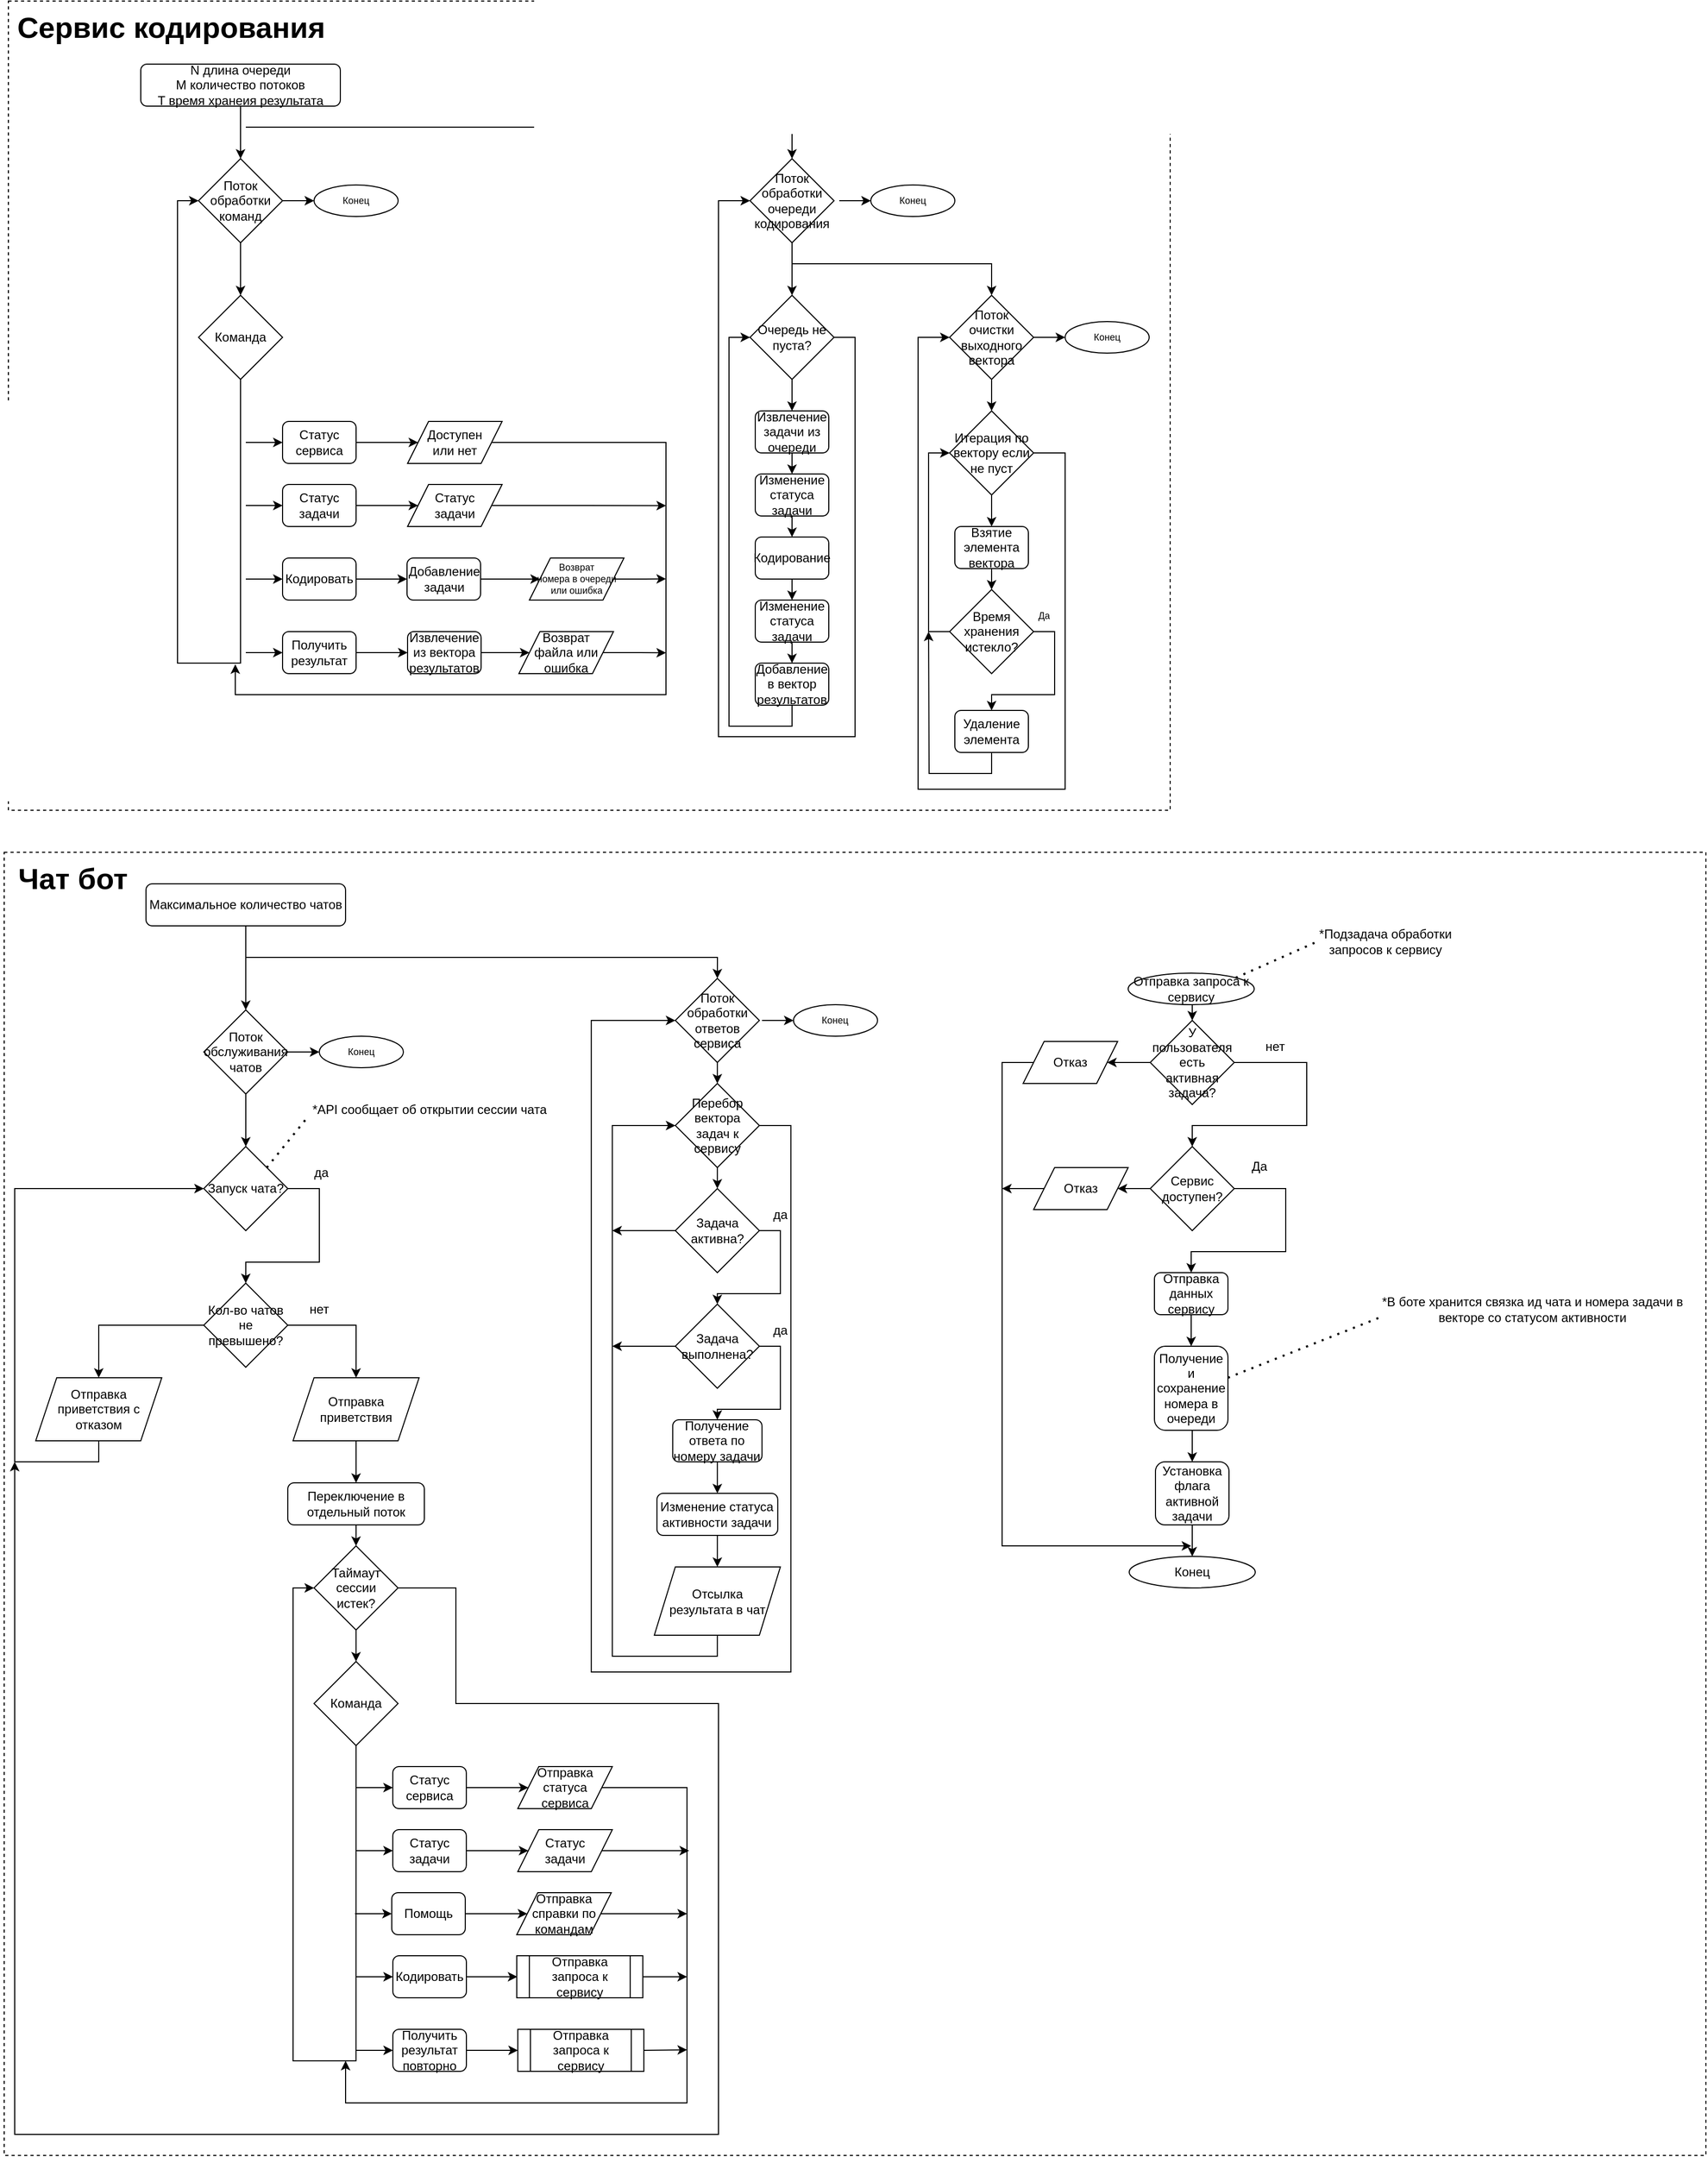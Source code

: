<mxfile version="20.5.3" type="device"><diagram id="C5RBs43oDa-KdzZeNtuy" name="Page-1"><mxGraphModel dx="2585" dy="1340" grid="1" gridSize="10" guides="1" tooltips="1" connect="1" arrows="1" fold="1" page="1" pageScale="1" pageWidth="827" pageHeight="1169" math="0" shadow="0"><root><mxCell id="WIyWlLk6GJQsqaUBKTNV-0"/><mxCell id="WIyWlLk6GJQsqaUBKTNV-1" parent="WIyWlLk6GJQsqaUBKTNV-0"/><mxCell id="2hxDxc_T6AmQkwiSyIF_-12" style="edgeStyle=orthogonalEdgeStyle;rounded=0;orthogonalLoop=1;jettySize=auto;html=1;exitX=0.5;exitY=1;exitDx=0;exitDy=0;" edge="1" parent="WIyWlLk6GJQsqaUBKTNV-1" source="WIyWlLk6GJQsqaUBKTNV-3" target="2hxDxc_T6AmQkwiSyIF_-0"><mxGeometry relative="1" as="geometry"/></mxCell><mxCell id="WIyWlLk6GJQsqaUBKTNV-3" value="N длина очереди&lt;br&gt;M количество потоков&lt;br&gt;T время хранеия результата" style="rounded=1;whiteSpace=wrap;html=1;fontSize=12;glass=0;strokeWidth=1;shadow=0;" parent="WIyWlLk6GJQsqaUBKTNV-1" vertex="1"><mxGeometry x="160" y="80" width="190" height="40" as="geometry"/></mxCell><mxCell id="2hxDxc_T6AmQkwiSyIF_-11" style="edgeStyle=orthogonalEdgeStyle;rounded=0;orthogonalLoop=1;jettySize=auto;html=1;exitX=0.5;exitY=1;exitDx=0;exitDy=0;entryX=0.5;entryY=0;entryDx=0;entryDy=0;" edge="1" parent="WIyWlLk6GJQsqaUBKTNV-1" source="2hxDxc_T6AmQkwiSyIF_-0" target="2hxDxc_T6AmQkwiSyIF_-3"><mxGeometry relative="1" as="geometry"/></mxCell><mxCell id="2hxDxc_T6AmQkwiSyIF_-0" value="Поток обработки команд" style="rhombus;whiteSpace=wrap;html=1;" vertex="1" parent="WIyWlLk6GJQsqaUBKTNV-1"><mxGeometry x="215" y="170" width="80" height="80" as="geometry"/></mxCell><mxCell id="2hxDxc_T6AmQkwiSyIF_-20" style="edgeStyle=orthogonalEdgeStyle;rounded=0;orthogonalLoop=1;jettySize=auto;html=1;exitX=1;exitY=0.5;exitDx=0;exitDy=0;entryX=0;entryY=0.5;entryDx=0;entryDy=0;" edge="1" parent="WIyWlLk6GJQsqaUBKTNV-1" source="2hxDxc_T6AmQkwiSyIF_-2" target="2hxDxc_T6AmQkwiSyIF_-15"><mxGeometry relative="1" as="geometry"/></mxCell><mxCell id="2hxDxc_T6AmQkwiSyIF_-2" value="Статус сервиса" style="rounded=1;whiteSpace=wrap;html=1;fontSize=12;glass=0;strokeWidth=1;shadow=0;" vertex="1" parent="WIyWlLk6GJQsqaUBKTNV-1"><mxGeometry x="295" y="420" width="70" height="40" as="geometry"/></mxCell><mxCell id="2hxDxc_T6AmQkwiSyIF_-7" style="edgeStyle=orthogonalEdgeStyle;rounded=0;orthogonalLoop=1;jettySize=auto;html=1;entryX=0;entryY=0.5;entryDx=0;entryDy=0;" edge="1" parent="WIyWlLk6GJQsqaUBKTNV-1" source="2hxDxc_T6AmQkwiSyIF_-3" target="2hxDxc_T6AmQkwiSyIF_-0"><mxGeometry relative="1" as="geometry"><Array as="points"><mxPoint x="255" y="650"/><mxPoint x="195" y="650"/><mxPoint x="195" y="210"/></Array></mxGeometry></mxCell><mxCell id="2hxDxc_T6AmQkwiSyIF_-3" value="Команда" style="rhombus;whiteSpace=wrap;html=1;" vertex="1" parent="WIyWlLk6GJQsqaUBKTNV-1"><mxGeometry x="215" y="300" width="80" height="80" as="geometry"/></mxCell><mxCell id="2hxDxc_T6AmQkwiSyIF_-21" style="edgeStyle=orthogonalEdgeStyle;rounded=0;orthogonalLoop=1;jettySize=auto;html=1;exitX=1;exitY=0.5;exitDx=0;exitDy=0;entryX=0;entryY=0.5;entryDx=0;entryDy=0;" edge="1" parent="WIyWlLk6GJQsqaUBKTNV-1" source="2hxDxc_T6AmQkwiSyIF_-4" target="2hxDxc_T6AmQkwiSyIF_-18"><mxGeometry relative="1" as="geometry"/></mxCell><mxCell id="2hxDxc_T6AmQkwiSyIF_-4" value="Кодировать" style="rounded=1;whiteSpace=wrap;html=1;fontSize=12;glass=0;strokeWidth=1;shadow=0;" vertex="1" parent="WIyWlLk6GJQsqaUBKTNV-1"><mxGeometry x="295" y="550" width="70" height="40" as="geometry"/></mxCell><mxCell id="2hxDxc_T6AmQkwiSyIF_-25" style="edgeStyle=orthogonalEdgeStyle;rounded=0;orthogonalLoop=1;jettySize=auto;html=1;exitX=1;exitY=0.5;exitDx=0;exitDy=0;" edge="1" parent="WIyWlLk6GJQsqaUBKTNV-1" source="2hxDxc_T6AmQkwiSyIF_-5" target="2hxDxc_T6AmQkwiSyIF_-23"><mxGeometry relative="1" as="geometry"/></mxCell><mxCell id="2hxDxc_T6AmQkwiSyIF_-5" value="Получить результат" style="rounded=1;whiteSpace=wrap;html=1;fontSize=12;glass=0;strokeWidth=1;shadow=0;" vertex="1" parent="WIyWlLk6GJQsqaUBKTNV-1"><mxGeometry x="295" y="620" width="70" height="40" as="geometry"/></mxCell><mxCell id="2hxDxc_T6AmQkwiSyIF_-19" style="edgeStyle=orthogonalEdgeStyle;rounded=0;orthogonalLoop=1;jettySize=auto;html=1;exitX=1;exitY=0.5;exitDx=0;exitDy=0;" edge="1" parent="WIyWlLk6GJQsqaUBKTNV-1" source="2hxDxc_T6AmQkwiSyIF_-6" target="2hxDxc_T6AmQkwiSyIF_-16"><mxGeometry relative="1" as="geometry"/></mxCell><mxCell id="2hxDxc_T6AmQkwiSyIF_-6" value="Статус задачи" style="rounded=1;whiteSpace=wrap;html=1;fontSize=12;glass=0;strokeWidth=1;shadow=0;" vertex="1" parent="WIyWlLk6GJQsqaUBKTNV-1"><mxGeometry x="295" y="480" width="70" height="40" as="geometry"/></mxCell><mxCell id="2hxDxc_T6AmQkwiSyIF_-8" value="" style="endArrow=classic;html=1;rounded=0;entryX=0;entryY=0.5;entryDx=0;entryDy=0;" edge="1" parent="WIyWlLk6GJQsqaUBKTNV-1" target="2hxDxc_T6AmQkwiSyIF_-4"><mxGeometry width="50" height="50" relative="1" as="geometry"><mxPoint x="260" y="570" as="sourcePoint"/><mxPoint x="440" y="630" as="targetPoint"/></mxGeometry></mxCell><mxCell id="2hxDxc_T6AmQkwiSyIF_-9" value="" style="endArrow=classic;html=1;rounded=0;entryX=0;entryY=0.5;entryDx=0;entryDy=0;" edge="1" parent="WIyWlLk6GJQsqaUBKTNV-1" target="2hxDxc_T6AmQkwiSyIF_-6"><mxGeometry width="50" height="50" relative="1" as="geometry"><mxPoint x="260" y="500" as="sourcePoint"/><mxPoint x="305" y="580" as="targetPoint"/></mxGeometry></mxCell><mxCell id="2hxDxc_T6AmQkwiSyIF_-10" value="" style="endArrow=classic;html=1;rounded=0;entryX=0;entryY=0.5;entryDx=0;entryDy=0;" edge="1" parent="WIyWlLk6GJQsqaUBKTNV-1" target="2hxDxc_T6AmQkwiSyIF_-2"><mxGeometry width="50" height="50" relative="1" as="geometry"><mxPoint x="260" y="440" as="sourcePoint"/><mxPoint x="315" y="590" as="targetPoint"/></mxGeometry></mxCell><mxCell id="2hxDxc_T6AmQkwiSyIF_-13" value="" style="endArrow=classic;html=1;rounded=0;entryX=0;entryY=0.5;entryDx=0;entryDy=0;" edge="1" parent="WIyWlLk6GJQsqaUBKTNV-1" target="2hxDxc_T6AmQkwiSyIF_-5"><mxGeometry width="50" height="50" relative="1" as="geometry"><mxPoint x="260" y="640" as="sourcePoint"/><mxPoint x="305" y="580" as="targetPoint"/></mxGeometry></mxCell><mxCell id="2hxDxc_T6AmQkwiSyIF_-27" style="edgeStyle=orthogonalEdgeStyle;rounded=0;orthogonalLoop=1;jettySize=auto;html=1;exitX=1;exitY=0.5;exitDx=0;exitDy=0;" edge="1" parent="WIyWlLk6GJQsqaUBKTNV-1" source="2hxDxc_T6AmQkwiSyIF_-15"><mxGeometry relative="1" as="geometry"><mxPoint x="250" y="651.143" as="targetPoint"/><Array as="points"><mxPoint x="660" y="440"/><mxPoint x="660" y="680"/><mxPoint x="250" y="680"/></Array></mxGeometry></mxCell><mxCell id="2hxDxc_T6AmQkwiSyIF_-15" value="Доступен&lt;br&gt;или нет" style="shape=parallelogram;perimeter=parallelogramPerimeter;whiteSpace=wrap;html=1;fixedSize=1;" vertex="1" parent="WIyWlLk6GJQsqaUBKTNV-1"><mxGeometry x="414" y="420" width="90" height="40" as="geometry"/></mxCell><mxCell id="2hxDxc_T6AmQkwiSyIF_-28" style="edgeStyle=orthogonalEdgeStyle;rounded=0;orthogonalLoop=1;jettySize=auto;html=1;exitX=1;exitY=0.5;exitDx=0;exitDy=0;" edge="1" parent="WIyWlLk6GJQsqaUBKTNV-1" source="2hxDxc_T6AmQkwiSyIF_-16"><mxGeometry relative="1" as="geometry"><mxPoint x="660" y="500.143" as="targetPoint"/></mxGeometry></mxCell><mxCell id="2hxDxc_T6AmQkwiSyIF_-16" value="Статус&lt;br&gt;задачи" style="shape=parallelogram;perimeter=parallelogramPerimeter;whiteSpace=wrap;html=1;fixedSize=1;" vertex="1" parent="WIyWlLk6GJQsqaUBKTNV-1"><mxGeometry x="414" y="480" width="90" height="40" as="geometry"/></mxCell><mxCell id="2hxDxc_T6AmQkwiSyIF_-29" style="edgeStyle=orthogonalEdgeStyle;rounded=0;orthogonalLoop=1;jettySize=auto;html=1;exitX=1;exitY=0.5;exitDx=0;exitDy=0;" edge="1" parent="WIyWlLk6GJQsqaUBKTNV-1" source="2hxDxc_T6AmQkwiSyIF_-17"><mxGeometry relative="1" as="geometry"><mxPoint x="660" y="569.857" as="targetPoint"/></mxGeometry></mxCell><mxCell id="2hxDxc_T6AmQkwiSyIF_-17" value="Возврат&lt;br style=&quot;font-size: 9px;&quot;&gt;номера в очереди или ошибка" style="shape=parallelogram;perimeter=parallelogramPerimeter;whiteSpace=wrap;html=1;fixedSize=1;fontSize=9;" vertex="1" parent="WIyWlLk6GJQsqaUBKTNV-1"><mxGeometry x="530" y="550" width="90" height="40" as="geometry"/></mxCell><mxCell id="2hxDxc_T6AmQkwiSyIF_-22" style="edgeStyle=orthogonalEdgeStyle;rounded=0;orthogonalLoop=1;jettySize=auto;html=1;exitX=1;exitY=0.5;exitDx=0;exitDy=0;entryX=0;entryY=0.5;entryDx=0;entryDy=0;" edge="1" parent="WIyWlLk6GJQsqaUBKTNV-1" source="2hxDxc_T6AmQkwiSyIF_-18" target="2hxDxc_T6AmQkwiSyIF_-17"><mxGeometry relative="1" as="geometry"/></mxCell><mxCell id="2hxDxc_T6AmQkwiSyIF_-18" value="Добавление&lt;br&gt;задачи" style="rounded=1;whiteSpace=wrap;html=1;fontSize=12;glass=0;strokeWidth=1;shadow=0;" vertex="1" parent="WIyWlLk6GJQsqaUBKTNV-1"><mxGeometry x="413.5" y="550" width="70" height="40" as="geometry"/></mxCell><mxCell id="2hxDxc_T6AmQkwiSyIF_-26" style="edgeStyle=orthogonalEdgeStyle;rounded=0;orthogonalLoop=1;jettySize=auto;html=1;exitX=1;exitY=0.5;exitDx=0;exitDy=0;" edge="1" parent="WIyWlLk6GJQsqaUBKTNV-1" source="2hxDxc_T6AmQkwiSyIF_-23" target="2hxDxc_T6AmQkwiSyIF_-24"><mxGeometry relative="1" as="geometry"/></mxCell><mxCell id="2hxDxc_T6AmQkwiSyIF_-23" value="Извлечение&lt;br&gt;из вектора&lt;br&gt;результатов" style="rounded=1;whiteSpace=wrap;html=1;fontSize=12;glass=0;strokeWidth=1;shadow=0;" vertex="1" parent="WIyWlLk6GJQsqaUBKTNV-1"><mxGeometry x="414" y="620" width="70" height="40" as="geometry"/></mxCell><mxCell id="2hxDxc_T6AmQkwiSyIF_-30" style="edgeStyle=orthogonalEdgeStyle;rounded=0;orthogonalLoop=1;jettySize=auto;html=1;exitX=1;exitY=0.5;exitDx=0;exitDy=0;" edge="1" parent="WIyWlLk6GJQsqaUBKTNV-1" source="2hxDxc_T6AmQkwiSyIF_-24"><mxGeometry relative="1" as="geometry"><mxPoint x="660" y="640.143" as="targetPoint"/></mxGeometry></mxCell><mxCell id="2hxDxc_T6AmQkwiSyIF_-24" value="Возврат&lt;br&gt;файла или ошибка" style="shape=parallelogram;perimeter=parallelogramPerimeter;whiteSpace=wrap;html=1;fixedSize=1;" vertex="1" parent="WIyWlLk6GJQsqaUBKTNV-1"><mxGeometry x="520" y="620" width="90" height="40" as="geometry"/></mxCell><mxCell id="2hxDxc_T6AmQkwiSyIF_-39" style="edgeStyle=orthogonalEdgeStyle;rounded=0;orthogonalLoop=1;jettySize=auto;html=1;exitX=0.5;exitY=1;exitDx=0;exitDy=0;entryX=0.5;entryY=0;entryDx=0;entryDy=0;fontSize=9;" edge="1" parent="WIyWlLk6GJQsqaUBKTNV-1" source="2hxDxc_T6AmQkwiSyIF_-31" target="2hxDxc_T6AmQkwiSyIF_-32"><mxGeometry relative="1" as="geometry"/></mxCell><mxCell id="2hxDxc_T6AmQkwiSyIF_-31" value="Извлечение задачи из очереди" style="rounded=1;whiteSpace=wrap;html=1;fontSize=12;glass=0;strokeWidth=1;shadow=0;" vertex="1" parent="WIyWlLk6GJQsqaUBKTNV-1"><mxGeometry x="745" y="410" width="70" height="40" as="geometry"/></mxCell><mxCell id="2hxDxc_T6AmQkwiSyIF_-40" style="edgeStyle=orthogonalEdgeStyle;rounded=0;orthogonalLoop=1;jettySize=auto;html=1;exitX=0.5;exitY=1;exitDx=0;exitDy=0;entryX=0.5;entryY=0;entryDx=0;entryDy=0;fontSize=9;" edge="1" parent="WIyWlLk6GJQsqaUBKTNV-1" source="2hxDxc_T6AmQkwiSyIF_-32" target="2hxDxc_T6AmQkwiSyIF_-33"><mxGeometry relative="1" as="geometry"/></mxCell><mxCell id="2hxDxc_T6AmQkwiSyIF_-32" value="Изменение статуса задачи" style="rounded=1;whiteSpace=wrap;html=1;fontSize=12;glass=0;strokeWidth=1;shadow=0;" vertex="1" parent="WIyWlLk6GJQsqaUBKTNV-1"><mxGeometry x="745" y="470" width="70" height="40" as="geometry"/></mxCell><mxCell id="2hxDxc_T6AmQkwiSyIF_-41" style="edgeStyle=orthogonalEdgeStyle;rounded=0;orthogonalLoop=1;jettySize=auto;html=1;exitX=0.5;exitY=1;exitDx=0;exitDy=0;entryX=0.5;entryY=0;entryDx=0;entryDy=0;fontSize=9;" edge="1" parent="WIyWlLk6GJQsqaUBKTNV-1" source="2hxDxc_T6AmQkwiSyIF_-33" target="2hxDxc_T6AmQkwiSyIF_-34"><mxGeometry relative="1" as="geometry"/></mxCell><mxCell id="2hxDxc_T6AmQkwiSyIF_-33" value="Кодирование" style="rounded=1;whiteSpace=wrap;html=1;fontSize=12;glass=0;strokeWidth=1;shadow=0;" vertex="1" parent="WIyWlLk6GJQsqaUBKTNV-1"><mxGeometry x="745" y="530" width="70" height="40" as="geometry"/></mxCell><mxCell id="2hxDxc_T6AmQkwiSyIF_-42" style="edgeStyle=orthogonalEdgeStyle;rounded=0;orthogonalLoop=1;jettySize=auto;html=1;exitX=0.5;exitY=1;exitDx=0;exitDy=0;entryX=0.5;entryY=0;entryDx=0;entryDy=0;fontSize=9;" edge="1" parent="WIyWlLk6GJQsqaUBKTNV-1" source="2hxDxc_T6AmQkwiSyIF_-34" target="2hxDxc_T6AmQkwiSyIF_-35"><mxGeometry relative="1" as="geometry"/></mxCell><mxCell id="2hxDxc_T6AmQkwiSyIF_-34" value="Изменение статуса задачи" style="rounded=1;whiteSpace=wrap;html=1;fontSize=12;glass=0;strokeWidth=1;shadow=0;" vertex="1" parent="WIyWlLk6GJQsqaUBKTNV-1"><mxGeometry x="745" y="590" width="70" height="40" as="geometry"/></mxCell><mxCell id="2hxDxc_T6AmQkwiSyIF_-44" style="edgeStyle=orthogonalEdgeStyle;rounded=0;orthogonalLoop=1;jettySize=auto;html=1;exitX=0.5;exitY=1;exitDx=0;exitDy=0;entryX=0;entryY=0.5;entryDx=0;entryDy=0;fontSize=9;" edge="1" parent="WIyWlLk6GJQsqaUBKTNV-1" source="2hxDxc_T6AmQkwiSyIF_-35" target="2hxDxc_T6AmQkwiSyIF_-36"><mxGeometry relative="1" as="geometry"/></mxCell><mxCell id="2hxDxc_T6AmQkwiSyIF_-35" value="Добавление в вектор результатов" style="rounded=1;whiteSpace=wrap;html=1;fontSize=12;glass=0;strokeWidth=1;shadow=0;" vertex="1" parent="WIyWlLk6GJQsqaUBKTNV-1"><mxGeometry x="745" y="650" width="70" height="40" as="geometry"/></mxCell><mxCell id="2hxDxc_T6AmQkwiSyIF_-38" style="edgeStyle=orthogonalEdgeStyle;rounded=0;orthogonalLoop=1;jettySize=auto;html=1;exitX=0.5;exitY=1;exitDx=0;exitDy=0;entryX=0.5;entryY=0;entryDx=0;entryDy=0;fontSize=9;" edge="1" parent="WIyWlLk6GJQsqaUBKTNV-1" source="2hxDxc_T6AmQkwiSyIF_-36" target="2hxDxc_T6AmQkwiSyIF_-31"><mxGeometry relative="1" as="geometry"/></mxCell><mxCell id="2hxDxc_T6AmQkwiSyIF_-45" style="edgeStyle=orthogonalEdgeStyle;rounded=0;orthogonalLoop=1;jettySize=auto;html=1;exitX=1;exitY=0.5;exitDx=0;exitDy=0;entryX=0;entryY=0.5;entryDx=0;entryDy=0;fontSize=9;" edge="1" parent="WIyWlLk6GJQsqaUBKTNV-1" source="2hxDxc_T6AmQkwiSyIF_-36" target="2hxDxc_T6AmQkwiSyIF_-37"><mxGeometry relative="1" as="geometry"><Array as="points"><mxPoint x="840" y="340"/><mxPoint x="840" y="720"/><mxPoint x="710" y="720"/><mxPoint x="710" y="210"/></Array></mxGeometry></mxCell><mxCell id="2hxDxc_T6AmQkwiSyIF_-36" value="Очередь не пуста?" style="rhombus;whiteSpace=wrap;html=1;" vertex="1" parent="WIyWlLk6GJQsqaUBKTNV-1"><mxGeometry x="740" y="300" width="80" height="80" as="geometry"/></mxCell><mxCell id="2hxDxc_T6AmQkwiSyIF_-43" style="edgeStyle=orthogonalEdgeStyle;rounded=0;orthogonalLoop=1;jettySize=auto;html=1;exitX=0.5;exitY=1;exitDx=0;exitDy=0;entryX=0.5;entryY=0;entryDx=0;entryDy=0;fontSize=9;" edge="1" parent="WIyWlLk6GJQsqaUBKTNV-1" source="2hxDxc_T6AmQkwiSyIF_-37" target="2hxDxc_T6AmQkwiSyIF_-36"><mxGeometry relative="1" as="geometry"/></mxCell><mxCell id="2hxDxc_T6AmQkwiSyIF_-37" value="Поток обработки очереди кодирования" style="rhombus;whiteSpace=wrap;html=1;" vertex="1" parent="WIyWlLk6GJQsqaUBKTNV-1"><mxGeometry x="740" y="170" width="80" height="80" as="geometry"/></mxCell><mxCell id="2hxDxc_T6AmQkwiSyIF_-46" value="" style="endArrow=classic;html=1;rounded=0;fontSize=9;entryX=0.5;entryY=0;entryDx=0;entryDy=0;" edge="1" parent="WIyWlLk6GJQsqaUBKTNV-1" target="2hxDxc_T6AmQkwiSyIF_-37"><mxGeometry width="50" height="50" relative="1" as="geometry"><mxPoint x="260" y="140" as="sourcePoint"/><mxPoint x="530" y="370" as="targetPoint"/><Array as="points"><mxPoint x="780" y="140"/></Array></mxGeometry></mxCell><mxCell id="2hxDxc_T6AmQkwiSyIF_-59" style="edgeStyle=orthogonalEdgeStyle;rounded=0;orthogonalLoop=1;jettySize=auto;html=1;exitX=0.5;exitY=1;exitDx=0;exitDy=0;entryX=0.5;entryY=0;entryDx=0;entryDy=0;fontSize=9;" edge="1" parent="WIyWlLk6GJQsqaUBKTNV-1" source="2hxDxc_T6AmQkwiSyIF_-47" target="2hxDxc_T6AmQkwiSyIF_-51"><mxGeometry relative="1" as="geometry"/></mxCell><mxCell id="2hxDxc_T6AmQkwiSyIF_-62" style="edgeStyle=orthogonalEdgeStyle;rounded=0;orthogonalLoop=1;jettySize=auto;html=1;exitX=1;exitY=0.5;exitDx=0;exitDy=0;entryX=0;entryY=0.5;entryDx=0;entryDy=0;fontSize=9;" edge="1" parent="WIyWlLk6GJQsqaUBKTNV-1" source="2hxDxc_T6AmQkwiSyIF_-47" target="2hxDxc_T6AmQkwiSyIF_-61"><mxGeometry relative="1" as="geometry"/></mxCell><mxCell id="2hxDxc_T6AmQkwiSyIF_-47" value="Поток очистки выходного вектора" style="rhombus;whiteSpace=wrap;html=1;" vertex="1" parent="WIyWlLk6GJQsqaUBKTNV-1"><mxGeometry x="930" y="300" width="80" height="80" as="geometry"/></mxCell><mxCell id="2hxDxc_T6AmQkwiSyIF_-53" style="edgeStyle=orthogonalEdgeStyle;rounded=0;orthogonalLoop=1;jettySize=auto;html=1;exitX=0.5;exitY=1;exitDx=0;exitDy=0;entryX=0.5;entryY=0;entryDx=0;entryDy=0;fontSize=9;" edge="1" parent="WIyWlLk6GJQsqaUBKTNV-1" source="2hxDxc_T6AmQkwiSyIF_-48" target="2hxDxc_T6AmQkwiSyIF_-49"><mxGeometry relative="1" as="geometry"/></mxCell><mxCell id="2hxDxc_T6AmQkwiSyIF_-48" value="Взятие элемента вектора" style="rounded=1;whiteSpace=wrap;html=1;fontSize=12;glass=0;strokeWidth=1;shadow=0;" vertex="1" parent="WIyWlLk6GJQsqaUBKTNV-1"><mxGeometry x="935" y="520" width="70" height="40" as="geometry"/></mxCell><mxCell id="2hxDxc_T6AmQkwiSyIF_-54" style="edgeStyle=orthogonalEdgeStyle;rounded=0;orthogonalLoop=1;jettySize=auto;html=1;exitX=1;exitY=0.5;exitDx=0;exitDy=0;entryX=0.5;entryY=0;entryDx=0;entryDy=0;fontSize=9;" edge="1" parent="WIyWlLk6GJQsqaUBKTNV-1" source="2hxDxc_T6AmQkwiSyIF_-49" target="2hxDxc_T6AmQkwiSyIF_-50"><mxGeometry relative="1" as="geometry"/></mxCell><mxCell id="2hxDxc_T6AmQkwiSyIF_-56" style="edgeStyle=orthogonalEdgeStyle;rounded=0;orthogonalLoop=1;jettySize=auto;html=1;exitX=0;exitY=0.5;exitDx=0;exitDy=0;entryX=0;entryY=0.5;entryDx=0;entryDy=0;fontSize=9;" edge="1" parent="WIyWlLk6GJQsqaUBKTNV-1" source="2hxDxc_T6AmQkwiSyIF_-49" target="2hxDxc_T6AmQkwiSyIF_-51"><mxGeometry relative="1" as="geometry"/></mxCell><mxCell id="2hxDxc_T6AmQkwiSyIF_-49" value="Время хранения истекло?" style="rhombus;whiteSpace=wrap;html=1;" vertex="1" parent="WIyWlLk6GJQsqaUBKTNV-1"><mxGeometry x="930" y="580" width="80" height="80" as="geometry"/></mxCell><mxCell id="2hxDxc_T6AmQkwiSyIF_-57" style="edgeStyle=orthogonalEdgeStyle;rounded=0;orthogonalLoop=1;jettySize=auto;html=1;exitX=0.5;exitY=1;exitDx=0;exitDy=0;fontSize=9;" edge="1" parent="WIyWlLk6GJQsqaUBKTNV-1" source="2hxDxc_T6AmQkwiSyIF_-50"><mxGeometry relative="1" as="geometry"><mxPoint x="910" y="620" as="targetPoint"/></mxGeometry></mxCell><mxCell id="2hxDxc_T6AmQkwiSyIF_-50" value="Удаление элемента" style="rounded=1;whiteSpace=wrap;html=1;fontSize=12;glass=0;strokeWidth=1;shadow=0;" vertex="1" parent="WIyWlLk6GJQsqaUBKTNV-1"><mxGeometry x="935" y="695" width="70" height="40" as="geometry"/></mxCell><mxCell id="2hxDxc_T6AmQkwiSyIF_-52" style="edgeStyle=orthogonalEdgeStyle;rounded=0;orthogonalLoop=1;jettySize=auto;html=1;exitX=0.5;exitY=1;exitDx=0;exitDy=0;entryX=0.5;entryY=0;entryDx=0;entryDy=0;fontSize=9;" edge="1" parent="WIyWlLk6GJQsqaUBKTNV-1" source="2hxDxc_T6AmQkwiSyIF_-51" target="2hxDxc_T6AmQkwiSyIF_-48"><mxGeometry relative="1" as="geometry"/></mxCell><mxCell id="2hxDxc_T6AmQkwiSyIF_-58" style="edgeStyle=orthogonalEdgeStyle;rounded=0;orthogonalLoop=1;jettySize=auto;html=1;exitX=1;exitY=0.5;exitDx=0;exitDy=0;entryX=0;entryY=0.5;entryDx=0;entryDy=0;fontSize=9;" edge="1" parent="WIyWlLk6GJQsqaUBKTNV-1" source="2hxDxc_T6AmQkwiSyIF_-51" target="2hxDxc_T6AmQkwiSyIF_-47"><mxGeometry relative="1" as="geometry"><Array as="points"><mxPoint x="1040" y="450"/><mxPoint x="1040" y="770"/><mxPoint x="900" y="770"/><mxPoint x="900" y="340"/></Array></mxGeometry></mxCell><mxCell id="2hxDxc_T6AmQkwiSyIF_-51" value="Итерация по вектору если не пуст" style="rhombus;whiteSpace=wrap;html=1;" vertex="1" parent="WIyWlLk6GJQsqaUBKTNV-1"><mxGeometry x="930" y="410" width="80" height="80" as="geometry"/></mxCell><mxCell id="2hxDxc_T6AmQkwiSyIF_-55" value="Да" style="text;html=1;strokeColor=none;fillColor=none;align=center;verticalAlign=middle;whiteSpace=wrap;rounded=0;fontSize=9;" vertex="1" parent="WIyWlLk6GJQsqaUBKTNV-1"><mxGeometry x="990" y="590" width="60" height="30" as="geometry"/></mxCell><mxCell id="2hxDxc_T6AmQkwiSyIF_-60" value="" style="endArrow=classic;html=1;rounded=0;fontSize=9;entryX=0.5;entryY=0;entryDx=0;entryDy=0;" edge="1" parent="WIyWlLk6GJQsqaUBKTNV-1" target="2hxDxc_T6AmQkwiSyIF_-47"><mxGeometry width="50" height="50" relative="1" as="geometry"><mxPoint x="780" y="270" as="sourcePoint"/><mxPoint x="800" y="410" as="targetPoint"/><Array as="points"><mxPoint x="970" y="270"/></Array></mxGeometry></mxCell><mxCell id="2hxDxc_T6AmQkwiSyIF_-61" value="Конец" style="ellipse;whiteSpace=wrap;html=1;fontSize=9;" vertex="1" parent="WIyWlLk6GJQsqaUBKTNV-1"><mxGeometry x="1040" y="325" width="80" height="30" as="geometry"/></mxCell><mxCell id="2hxDxc_T6AmQkwiSyIF_-63" style="edgeStyle=orthogonalEdgeStyle;rounded=0;orthogonalLoop=1;jettySize=auto;html=1;exitX=1;exitY=0.5;exitDx=0;exitDy=0;entryX=0;entryY=0.5;entryDx=0;entryDy=0;fontSize=9;" edge="1" parent="WIyWlLk6GJQsqaUBKTNV-1" target="2hxDxc_T6AmQkwiSyIF_-64"><mxGeometry relative="1" as="geometry"><mxPoint x="825" y="210" as="sourcePoint"/></mxGeometry></mxCell><mxCell id="2hxDxc_T6AmQkwiSyIF_-64" value="Конец" style="ellipse;whiteSpace=wrap;html=1;fontSize=9;" vertex="1" parent="WIyWlLk6GJQsqaUBKTNV-1"><mxGeometry x="855" y="195" width="80" height="30" as="geometry"/></mxCell><mxCell id="2hxDxc_T6AmQkwiSyIF_-65" style="edgeStyle=orthogonalEdgeStyle;rounded=0;orthogonalLoop=1;jettySize=auto;html=1;exitX=1;exitY=0.5;exitDx=0;exitDy=0;entryX=0;entryY=0.5;entryDx=0;entryDy=0;fontSize=9;" edge="1" parent="WIyWlLk6GJQsqaUBKTNV-1" target="2hxDxc_T6AmQkwiSyIF_-66"><mxGeometry relative="1" as="geometry"><mxPoint x="295" y="210" as="sourcePoint"/></mxGeometry></mxCell><mxCell id="2hxDxc_T6AmQkwiSyIF_-66" value="Конец" style="ellipse;whiteSpace=wrap;html=1;fontSize=9;" vertex="1" parent="WIyWlLk6GJQsqaUBKTNV-1"><mxGeometry x="325" y="195" width="80" height="30" as="geometry"/></mxCell><mxCell id="2hxDxc_T6AmQkwiSyIF_-178" style="edgeStyle=orthogonalEdgeStyle;rounded=0;orthogonalLoop=1;jettySize=auto;html=1;exitX=0.5;exitY=1;exitDx=0;exitDy=0;fontSize=12;" edge="1" parent="WIyWlLk6GJQsqaUBKTNV-1" source="2hxDxc_T6AmQkwiSyIF_-67" target="2hxDxc_T6AmQkwiSyIF_-69"><mxGeometry relative="1" as="geometry"/></mxCell><mxCell id="2hxDxc_T6AmQkwiSyIF_-67" value="Максимальное количество чатов" style="rounded=1;whiteSpace=wrap;html=1;fontSize=12;glass=0;strokeWidth=1;shadow=0;" vertex="1" parent="WIyWlLk6GJQsqaUBKTNV-1"><mxGeometry x="164.97" y="860" width="190" height="40" as="geometry"/></mxCell><mxCell id="2hxDxc_T6AmQkwiSyIF_-68" style="edgeStyle=orthogonalEdgeStyle;rounded=0;orthogonalLoop=1;jettySize=auto;html=1;exitX=0.5;exitY=1;exitDx=0;exitDy=0;" edge="1" parent="WIyWlLk6GJQsqaUBKTNV-1" source="2hxDxc_T6AmQkwiSyIF_-69"><mxGeometry relative="1" as="geometry"><mxPoint x="260" y="1110" as="targetPoint"/></mxGeometry></mxCell><mxCell id="2hxDxc_T6AmQkwiSyIF_-69" value="Поток обслуживания чатов" style="rhombus;whiteSpace=wrap;html=1;" vertex="1" parent="WIyWlLk6GJQsqaUBKTNV-1"><mxGeometry x="220" y="980" width="80" height="80" as="geometry"/></mxCell><mxCell id="2hxDxc_T6AmQkwiSyIF_-70" style="edgeStyle=orthogonalEdgeStyle;rounded=0;orthogonalLoop=1;jettySize=auto;html=1;exitX=1;exitY=0.5;exitDx=0;exitDy=0;entryX=0;entryY=0.5;entryDx=0;entryDy=0;" edge="1" parent="WIyWlLk6GJQsqaUBKTNV-1" source="2hxDxc_T6AmQkwiSyIF_-71" target="2hxDxc_T6AmQkwiSyIF_-85"><mxGeometry relative="1" as="geometry"/></mxCell><mxCell id="2hxDxc_T6AmQkwiSyIF_-71" value="Статус сервиса" style="rounded=1;whiteSpace=wrap;html=1;fontSize=12;glass=0;strokeWidth=1;shadow=0;" vertex="1" parent="WIyWlLk6GJQsqaUBKTNV-1"><mxGeometry x="399.94" y="1700" width="70" height="40" as="geometry"/></mxCell><mxCell id="2hxDxc_T6AmQkwiSyIF_-112" style="edgeStyle=orthogonalEdgeStyle;rounded=0;orthogonalLoop=1;jettySize=auto;html=1;exitX=0.5;exitY=1;exitDx=0;exitDy=0;entryX=0;entryY=0.5;entryDx=0;entryDy=0;fontSize=12;" edge="1" parent="WIyWlLk6GJQsqaUBKTNV-1" source="2hxDxc_T6AmQkwiSyIF_-73" target="2hxDxc_T6AmQkwiSyIF_-109"><mxGeometry relative="1" as="geometry"><Array as="points"><mxPoint x="365" y="1980"/><mxPoint x="305" y="1980"/><mxPoint x="305" y="1530"/></Array></mxGeometry></mxCell><mxCell id="2hxDxc_T6AmQkwiSyIF_-73" value="Команда" style="rhombus;whiteSpace=wrap;html=1;" vertex="1" parent="WIyWlLk6GJQsqaUBKTNV-1"><mxGeometry x="324.94" y="1600" width="80" height="80" as="geometry"/></mxCell><mxCell id="2hxDxc_T6AmQkwiSyIF_-74" style="edgeStyle=orthogonalEdgeStyle;rounded=0;orthogonalLoop=1;jettySize=auto;html=1;exitX=1;exitY=0.5;exitDx=0;exitDy=0;entryX=0;entryY=0.5;entryDx=0;entryDy=0;" edge="1" parent="WIyWlLk6GJQsqaUBKTNV-1" source="2hxDxc_T6AmQkwiSyIF_-75"><mxGeometry relative="1" as="geometry"><mxPoint x="518.5" y="1900" as="targetPoint"/></mxGeometry></mxCell><mxCell id="2hxDxc_T6AmQkwiSyIF_-75" value="Кодировать" style="rounded=1;whiteSpace=wrap;html=1;fontSize=12;glass=0;strokeWidth=1;shadow=0;" vertex="1" parent="WIyWlLk6GJQsqaUBKTNV-1"><mxGeometry x="400.0" y="1880" width="70" height="40" as="geometry"/></mxCell><mxCell id="2hxDxc_T6AmQkwiSyIF_-76" style="edgeStyle=orthogonalEdgeStyle;rounded=0;orthogonalLoop=1;jettySize=auto;html=1;exitX=1;exitY=0.5;exitDx=0;exitDy=0;" edge="1" parent="WIyWlLk6GJQsqaUBKTNV-1" source="2hxDxc_T6AmQkwiSyIF_-77"><mxGeometry relative="1" as="geometry"><mxPoint x="519" y="1970" as="targetPoint"/></mxGeometry></mxCell><mxCell id="2hxDxc_T6AmQkwiSyIF_-77" value="Получить результат&lt;br&gt;повторно" style="rounded=1;whiteSpace=wrap;html=1;fontSize=12;glass=0;strokeWidth=1;shadow=0;" vertex="1" parent="WIyWlLk6GJQsqaUBKTNV-1"><mxGeometry x="400.0" y="1950" width="70" height="40" as="geometry"/></mxCell><mxCell id="2hxDxc_T6AmQkwiSyIF_-78" style="edgeStyle=orthogonalEdgeStyle;rounded=0;orthogonalLoop=1;jettySize=auto;html=1;exitX=1;exitY=0.5;exitDx=0;exitDy=0;" edge="1" parent="WIyWlLk6GJQsqaUBKTNV-1" source="2hxDxc_T6AmQkwiSyIF_-79" target="2hxDxc_T6AmQkwiSyIF_-87"><mxGeometry relative="1" as="geometry"/></mxCell><mxCell id="2hxDxc_T6AmQkwiSyIF_-79" value="Статус задачи" style="rounded=1;whiteSpace=wrap;html=1;fontSize=12;glass=0;strokeWidth=1;shadow=0;" vertex="1" parent="WIyWlLk6GJQsqaUBKTNV-1"><mxGeometry x="399.94" y="1760" width="70" height="40" as="geometry"/></mxCell><mxCell id="2hxDxc_T6AmQkwiSyIF_-80" value="" style="endArrow=classic;html=1;rounded=0;entryX=0;entryY=0.5;entryDx=0;entryDy=0;" edge="1" parent="WIyWlLk6GJQsqaUBKTNV-1" target="2hxDxc_T6AmQkwiSyIF_-75"><mxGeometry width="50" height="50" relative="1" as="geometry"><mxPoint x="365.0" y="1900" as="sourcePoint"/><mxPoint x="545" y="1960" as="targetPoint"/></mxGeometry></mxCell><mxCell id="2hxDxc_T6AmQkwiSyIF_-81" value="" style="endArrow=classic;html=1;rounded=0;entryX=0;entryY=0.5;entryDx=0;entryDy=0;" edge="1" parent="WIyWlLk6GJQsqaUBKTNV-1" target="2hxDxc_T6AmQkwiSyIF_-79"><mxGeometry width="50" height="50" relative="1" as="geometry"><mxPoint x="364.94" y="1780" as="sourcePoint"/><mxPoint x="409.94" y="1860" as="targetPoint"/></mxGeometry></mxCell><mxCell id="2hxDxc_T6AmQkwiSyIF_-82" value="" style="endArrow=classic;html=1;rounded=0;entryX=0;entryY=0.5;entryDx=0;entryDy=0;" edge="1" parent="WIyWlLk6GJQsqaUBKTNV-1" target="2hxDxc_T6AmQkwiSyIF_-71"><mxGeometry width="50" height="50" relative="1" as="geometry"><mxPoint x="364.94" y="1720" as="sourcePoint"/><mxPoint x="419.94" y="1870" as="targetPoint"/></mxGeometry></mxCell><mxCell id="2hxDxc_T6AmQkwiSyIF_-83" value="" style="endArrow=classic;html=1;rounded=0;entryX=0;entryY=0.5;entryDx=0;entryDy=0;" edge="1" parent="WIyWlLk6GJQsqaUBKTNV-1" target="2hxDxc_T6AmQkwiSyIF_-77"><mxGeometry width="50" height="50" relative="1" as="geometry"><mxPoint x="365.0" y="1970" as="sourcePoint"/><mxPoint x="410.0" y="1910" as="targetPoint"/></mxGeometry></mxCell><mxCell id="2hxDxc_T6AmQkwiSyIF_-84" style="edgeStyle=orthogonalEdgeStyle;rounded=0;orthogonalLoop=1;jettySize=auto;html=1;exitX=1;exitY=0.5;exitDx=0;exitDy=0;" edge="1" parent="WIyWlLk6GJQsqaUBKTNV-1" source="2hxDxc_T6AmQkwiSyIF_-85"><mxGeometry relative="1" as="geometry"><mxPoint x="355" y="1980" as="targetPoint"/><Array as="points"><mxPoint x="680" y="1720"/><mxPoint x="680" y="2020"/><mxPoint x="355" y="2020"/></Array></mxGeometry></mxCell><mxCell id="2hxDxc_T6AmQkwiSyIF_-85" value="Отправка статуса сервиса" style="shape=parallelogram;perimeter=parallelogramPerimeter;whiteSpace=wrap;html=1;fixedSize=1;" vertex="1" parent="WIyWlLk6GJQsqaUBKTNV-1"><mxGeometry x="518.94" y="1700" width="90" height="40" as="geometry"/></mxCell><mxCell id="2hxDxc_T6AmQkwiSyIF_-86" style="edgeStyle=orthogonalEdgeStyle;rounded=0;orthogonalLoop=1;jettySize=auto;html=1;exitX=1;exitY=0.5;exitDx=0;exitDy=0;" edge="1" parent="WIyWlLk6GJQsqaUBKTNV-1" source="2hxDxc_T6AmQkwiSyIF_-87"><mxGeometry relative="1" as="geometry"><mxPoint x="682" y="1780" as="targetPoint"/></mxGeometry></mxCell><mxCell id="2hxDxc_T6AmQkwiSyIF_-87" value="Статус&lt;br&gt;задачи" style="shape=parallelogram;perimeter=parallelogramPerimeter;whiteSpace=wrap;html=1;fixedSize=1;" vertex="1" parent="WIyWlLk6GJQsqaUBKTNV-1"><mxGeometry x="518.94" y="1760" width="90" height="40" as="geometry"/></mxCell><mxCell id="2hxDxc_T6AmQkwiSyIF_-96" style="edgeStyle=orthogonalEdgeStyle;rounded=0;orthogonalLoop=1;jettySize=auto;html=1;exitX=1;exitY=0.5;exitDx=0;exitDy=0;entryX=0;entryY=0.5;entryDx=0;entryDy=0;fontSize=9;" edge="1" parent="WIyWlLk6GJQsqaUBKTNV-1" target="2hxDxc_T6AmQkwiSyIF_-97"><mxGeometry relative="1" as="geometry"><mxPoint x="300" y="1020" as="sourcePoint"/></mxGeometry></mxCell><mxCell id="2hxDxc_T6AmQkwiSyIF_-97" value="Конец" style="ellipse;whiteSpace=wrap;html=1;fontSize=9;" vertex="1" parent="WIyWlLk6GJQsqaUBKTNV-1"><mxGeometry x="330" y="1005" width="80" height="30" as="geometry"/></mxCell><mxCell id="2hxDxc_T6AmQkwiSyIF_-99" value="Запуск чата?" style="rhombus;whiteSpace=wrap;html=1;fontSize=12;" vertex="1" parent="WIyWlLk6GJQsqaUBKTNV-1"><mxGeometry x="220" y="1110" width="80" height="80" as="geometry"/></mxCell><mxCell id="2hxDxc_T6AmQkwiSyIF_-100" value="*API сообщает об открытии сессии чата" style="text;html=1;strokeColor=none;fillColor=none;align=center;verticalAlign=middle;whiteSpace=wrap;rounded=0;fontSize=12;" vertex="1" parent="WIyWlLk6GJQsqaUBKTNV-1"><mxGeometry x="318.5" y="1060" width="231.5" height="30" as="geometry"/></mxCell><mxCell id="2hxDxc_T6AmQkwiSyIF_-102" value="" style="endArrow=none;dashed=1;html=1;dashPattern=1 3;strokeWidth=2;rounded=0;fontSize=12;exitX=1;exitY=0;exitDx=0;exitDy=0;entryX=0;entryY=0.75;entryDx=0;entryDy=0;" edge="1" parent="WIyWlLk6GJQsqaUBKTNV-1" source="2hxDxc_T6AmQkwiSyIF_-99" target="2hxDxc_T6AmQkwiSyIF_-100"><mxGeometry width="50" height="50" relative="1" as="geometry"><mxPoint x="580" y="1270" as="sourcePoint"/><mxPoint x="630" y="1220" as="targetPoint"/></mxGeometry></mxCell><mxCell id="2hxDxc_T6AmQkwiSyIF_-108" style="edgeStyle=orthogonalEdgeStyle;rounded=0;orthogonalLoop=1;jettySize=auto;html=1;exitX=0.5;exitY=1;exitDx=0;exitDy=0;fontSize=12;" edge="1" parent="WIyWlLk6GJQsqaUBKTNV-1" source="2hxDxc_T6AmQkwiSyIF_-103" target="2hxDxc_T6AmQkwiSyIF_-107"><mxGeometry relative="1" as="geometry"/></mxCell><mxCell id="2hxDxc_T6AmQkwiSyIF_-103" value="Отправка приветствия" style="shape=parallelogram;perimeter=parallelogramPerimeter;whiteSpace=wrap;html=1;fixedSize=1;fontSize=12;" vertex="1" parent="WIyWlLk6GJQsqaUBKTNV-1"><mxGeometry x="304.97" y="1330" width="120" height="60" as="geometry"/></mxCell><mxCell id="2hxDxc_T6AmQkwiSyIF_-104" value="" style="endArrow=classic;html=1;rounded=0;fontSize=12;exitX=1;exitY=0.5;exitDx=0;exitDy=0;entryX=0.5;entryY=0;entryDx=0;entryDy=0;" edge="1" parent="WIyWlLk6GJQsqaUBKTNV-1" source="2hxDxc_T6AmQkwiSyIF_-99" target="2hxDxc_T6AmQkwiSyIF_-113"><mxGeometry width="50" height="50" relative="1" as="geometry"><mxPoint x="580" y="1260" as="sourcePoint"/><mxPoint x="360" y="1170" as="targetPoint"/><Array as="points"><mxPoint x="330" y="1150"/><mxPoint x="330" y="1220"/><mxPoint x="260" y="1220"/></Array></mxGeometry></mxCell><mxCell id="2hxDxc_T6AmQkwiSyIF_-121" style="edgeStyle=orthogonalEdgeStyle;rounded=0;orthogonalLoop=1;jettySize=auto;html=1;exitX=0.5;exitY=1;exitDx=0;exitDy=0;entryX=0.5;entryY=0;entryDx=0;entryDy=0;fontSize=12;" edge="1" parent="WIyWlLk6GJQsqaUBKTNV-1" source="2hxDxc_T6AmQkwiSyIF_-107" target="2hxDxc_T6AmQkwiSyIF_-109"><mxGeometry relative="1" as="geometry"/></mxCell><mxCell id="2hxDxc_T6AmQkwiSyIF_-107" value="Переключение в отдельный поток" style="rounded=1;whiteSpace=wrap;html=1;fontSize=12;glass=0;strokeWidth=1;shadow=0;" vertex="1" parent="WIyWlLk6GJQsqaUBKTNV-1"><mxGeometry x="299.97" y="1430" width="130" height="40" as="geometry"/></mxCell><mxCell id="2hxDxc_T6AmQkwiSyIF_-111" style="edgeStyle=orthogonalEdgeStyle;rounded=0;orthogonalLoop=1;jettySize=auto;html=1;exitX=0.5;exitY=1;exitDx=0;exitDy=0;entryX=0.5;entryY=0;entryDx=0;entryDy=0;fontSize=12;" edge="1" parent="WIyWlLk6GJQsqaUBKTNV-1" source="2hxDxc_T6AmQkwiSyIF_-109" target="2hxDxc_T6AmQkwiSyIF_-73"><mxGeometry relative="1" as="geometry"/></mxCell><mxCell id="2hxDxc_T6AmQkwiSyIF_-109" value="Таймаут сессии истек?" style="rhombus;whiteSpace=wrap;html=1;" vertex="1" parent="WIyWlLk6GJQsqaUBKTNV-1"><mxGeometry x="324.94" y="1490" width="80" height="80" as="geometry"/></mxCell><mxCell id="2hxDxc_T6AmQkwiSyIF_-119" style="edgeStyle=orthogonalEdgeStyle;rounded=0;orthogonalLoop=1;jettySize=auto;html=1;exitX=0;exitY=0.5;exitDx=0;exitDy=0;fontSize=12;" edge="1" parent="WIyWlLk6GJQsqaUBKTNV-1" source="2hxDxc_T6AmQkwiSyIF_-113" target="2hxDxc_T6AmQkwiSyIF_-117"><mxGeometry relative="1" as="geometry"/></mxCell><mxCell id="2hxDxc_T6AmQkwiSyIF_-113" value="Кол-во чатов не превышено?" style="rhombus;whiteSpace=wrap;html=1;" vertex="1" parent="WIyWlLk6GJQsqaUBKTNV-1"><mxGeometry x="219.97" y="1240" width="80" height="80" as="geometry"/></mxCell><mxCell id="2hxDxc_T6AmQkwiSyIF_-114" value="да" style="text;html=1;strokeColor=none;fillColor=none;align=center;verticalAlign=middle;whiteSpace=wrap;rounded=0;fontSize=12;" vertex="1" parent="WIyWlLk6GJQsqaUBKTNV-1"><mxGeometry x="301.72" y="1120" width="60" height="30" as="geometry"/></mxCell><mxCell id="2hxDxc_T6AmQkwiSyIF_-118" style="edgeStyle=orthogonalEdgeStyle;rounded=0;orthogonalLoop=1;jettySize=auto;html=1;exitX=0;exitY=1;exitDx=0;exitDy=0;entryX=0.5;entryY=0;entryDx=0;entryDy=0;fontSize=12;" edge="1" parent="WIyWlLk6GJQsqaUBKTNV-1" source="2hxDxc_T6AmQkwiSyIF_-116" target="2hxDxc_T6AmQkwiSyIF_-103"><mxGeometry relative="1" as="geometry"><Array as="points"><mxPoint x="365" y="1280"/></Array></mxGeometry></mxCell><mxCell id="2hxDxc_T6AmQkwiSyIF_-116" value="нет" style="text;html=1;strokeColor=none;fillColor=none;align=center;verticalAlign=middle;whiteSpace=wrap;rounded=0;fontSize=12;" vertex="1" parent="WIyWlLk6GJQsqaUBKTNV-1"><mxGeometry x="300" y="1250" width="60" height="30" as="geometry"/></mxCell><mxCell id="2hxDxc_T6AmQkwiSyIF_-120" style="edgeStyle=orthogonalEdgeStyle;rounded=0;orthogonalLoop=1;jettySize=auto;html=1;exitX=0.5;exitY=1;exitDx=0;exitDy=0;entryX=0;entryY=0.5;entryDx=0;entryDy=0;fontSize=12;" edge="1" parent="WIyWlLk6GJQsqaUBKTNV-1" source="2hxDxc_T6AmQkwiSyIF_-117" target="2hxDxc_T6AmQkwiSyIF_-99"><mxGeometry relative="1" as="geometry"><Array as="points"><mxPoint x="120" y="1410"/><mxPoint x="40" y="1410"/><mxPoint x="40" y="1150"/></Array></mxGeometry></mxCell><mxCell id="2hxDxc_T6AmQkwiSyIF_-117" value="Отправка приветствия с отказом" style="shape=parallelogram;perimeter=parallelogramPerimeter;whiteSpace=wrap;html=1;fixedSize=1;fontSize=12;" vertex="1" parent="WIyWlLk6GJQsqaUBKTNV-1"><mxGeometry x="60" y="1330" width="120" height="60" as="geometry"/></mxCell><mxCell id="2hxDxc_T6AmQkwiSyIF_-122" style="edgeStyle=orthogonalEdgeStyle;rounded=0;orthogonalLoop=1;jettySize=auto;html=1;exitX=1;exitY=0.5;exitDx=0;exitDy=0;" edge="1" parent="WIyWlLk6GJQsqaUBKTNV-1" source="2hxDxc_T6AmQkwiSyIF_-123" target="2hxDxc_T6AmQkwiSyIF_-126"><mxGeometry relative="1" as="geometry"/></mxCell><mxCell id="2hxDxc_T6AmQkwiSyIF_-123" value="Помощь" style="rounded=1;whiteSpace=wrap;html=1;fontSize=12;glass=0;strokeWidth=1;shadow=0;" vertex="1" parent="WIyWlLk6GJQsqaUBKTNV-1"><mxGeometry x="398.94" y="1820" width="70" height="40" as="geometry"/></mxCell><mxCell id="2hxDxc_T6AmQkwiSyIF_-124" value="" style="endArrow=classic;html=1;rounded=0;entryX=0;entryY=0.5;entryDx=0;entryDy=0;" edge="1" parent="WIyWlLk6GJQsqaUBKTNV-1" target="2hxDxc_T6AmQkwiSyIF_-123"><mxGeometry width="50" height="50" relative="1" as="geometry"><mxPoint x="363.94" y="1840" as="sourcePoint"/><mxPoint x="408.94" y="1920" as="targetPoint"/></mxGeometry></mxCell><mxCell id="2hxDxc_T6AmQkwiSyIF_-125" style="edgeStyle=orthogonalEdgeStyle;rounded=0;orthogonalLoop=1;jettySize=auto;html=1;exitX=1;exitY=0.5;exitDx=0;exitDy=0;" edge="1" parent="WIyWlLk6GJQsqaUBKTNV-1" source="2hxDxc_T6AmQkwiSyIF_-126"><mxGeometry relative="1" as="geometry"><mxPoint x="680" y="1840" as="targetPoint"/></mxGeometry></mxCell><mxCell id="2hxDxc_T6AmQkwiSyIF_-126" value="Отправка справки по командам" style="shape=parallelogram;perimeter=parallelogramPerimeter;whiteSpace=wrap;html=1;fixedSize=1;" vertex="1" parent="WIyWlLk6GJQsqaUBKTNV-1"><mxGeometry x="517.94" y="1820" width="90" height="40" as="geometry"/></mxCell><mxCell id="2hxDxc_T6AmQkwiSyIF_-165" style="edgeStyle=orthogonalEdgeStyle;rounded=0;orthogonalLoop=1;jettySize=auto;html=1;exitX=0.5;exitY=1;exitDx=0;exitDy=0;entryX=0.5;entryY=0;entryDx=0;entryDy=0;fontSize=12;" edge="1" parent="WIyWlLk6GJQsqaUBKTNV-1" source="2hxDxc_T6AmQkwiSyIF_-127" target="2hxDxc_T6AmQkwiSyIF_-161"><mxGeometry relative="1" as="geometry"/></mxCell><mxCell id="2hxDxc_T6AmQkwiSyIF_-127" value="Поток обработки ответов сервиса" style="rhombus;whiteSpace=wrap;html=1;" vertex="1" parent="WIyWlLk6GJQsqaUBKTNV-1"><mxGeometry x="668.91" y="950" width="80" height="80" as="geometry"/></mxCell><mxCell id="2hxDxc_T6AmQkwiSyIF_-172" style="edgeStyle=orthogonalEdgeStyle;rounded=0;orthogonalLoop=1;jettySize=auto;html=1;exitX=0.5;exitY=1;exitDx=0;exitDy=0;entryX=0.5;entryY=0;entryDx=0;entryDy=0;fontSize=12;" edge="1" parent="WIyWlLk6GJQsqaUBKTNV-1" source="2hxDxc_T6AmQkwiSyIF_-128" target="2hxDxc_T6AmQkwiSyIF_-171"><mxGeometry relative="1" as="geometry"/></mxCell><mxCell id="2hxDxc_T6AmQkwiSyIF_-128" value="Получение ответа по номеру задачи" style="rounded=1;whiteSpace=wrap;html=1;fontSize=12;glass=0;strokeWidth=1;shadow=0;" vertex="1" parent="WIyWlLk6GJQsqaUBKTNV-1"><mxGeometry x="666.41" y="1370" width="85" height="40" as="geometry"/></mxCell><mxCell id="2hxDxc_T6AmQkwiSyIF_-131" style="edgeStyle=orthogonalEdgeStyle;rounded=0;orthogonalLoop=1;jettySize=auto;html=1;exitX=1;exitY=0.5;exitDx=0;exitDy=0;fontSize=12;" edge="1" parent="WIyWlLk6GJQsqaUBKTNV-1" source="2hxDxc_T6AmQkwiSyIF_-130"><mxGeometry relative="1" as="geometry"><mxPoint x="680" y="1900" as="targetPoint"/></mxGeometry></mxCell><mxCell id="2hxDxc_T6AmQkwiSyIF_-130" value="Отправка запроса к сервису" style="shape=process;whiteSpace=wrap;html=1;backgroundOutline=1;fontSize=12;" vertex="1" parent="WIyWlLk6GJQsqaUBKTNV-1"><mxGeometry x="517.94" y="1880" width="120" height="40" as="geometry"/></mxCell><mxCell id="2hxDxc_T6AmQkwiSyIF_-153" style="edgeStyle=orthogonalEdgeStyle;rounded=0;orthogonalLoop=1;jettySize=auto;html=1;exitX=0.5;exitY=1;exitDx=0;exitDy=0;entryX=0.5;entryY=0;entryDx=0;entryDy=0;fontSize=12;" edge="1" parent="WIyWlLk6GJQsqaUBKTNV-1" source="2hxDxc_T6AmQkwiSyIF_-133" target="2hxDxc_T6AmQkwiSyIF_-139"><mxGeometry relative="1" as="geometry"/></mxCell><mxCell id="2hxDxc_T6AmQkwiSyIF_-133" value="Отправка запроса к сервису" style="ellipse;whiteSpace=wrap;html=1;fontSize=12;" vertex="1" parent="WIyWlLk6GJQsqaUBKTNV-1"><mxGeometry x="1100" y="945" width="120" height="30" as="geometry"/></mxCell><mxCell id="2hxDxc_T6AmQkwiSyIF_-145" style="edgeStyle=orthogonalEdgeStyle;rounded=0;orthogonalLoop=1;jettySize=auto;html=1;exitX=1;exitY=0.5;exitDx=0;exitDy=0;entryX=0.5;entryY=0;entryDx=0;entryDy=0;fontSize=12;" edge="1" parent="WIyWlLk6GJQsqaUBKTNV-1" source="2hxDxc_T6AmQkwiSyIF_-134" target="2hxDxc_T6AmQkwiSyIF_-135"><mxGeometry relative="1" as="geometry"><Array as="points"><mxPoint x="1250" y="1150"/><mxPoint x="1250" y="1210"/><mxPoint x="1160" y="1210"/></Array></mxGeometry></mxCell><mxCell id="2hxDxc_T6AmQkwiSyIF_-158" style="edgeStyle=orthogonalEdgeStyle;rounded=0;orthogonalLoop=1;jettySize=auto;html=1;exitX=0;exitY=0.5;exitDx=0;exitDy=0;entryX=1;entryY=0.5;entryDx=0;entryDy=0;fontSize=12;" edge="1" parent="WIyWlLk6GJQsqaUBKTNV-1" source="2hxDxc_T6AmQkwiSyIF_-134" target="2hxDxc_T6AmQkwiSyIF_-157"><mxGeometry relative="1" as="geometry"/></mxCell><mxCell id="2hxDxc_T6AmQkwiSyIF_-134" value="Сервис доступен?" style="rhombus;whiteSpace=wrap;html=1;fontSize=12;" vertex="1" parent="WIyWlLk6GJQsqaUBKTNV-1"><mxGeometry x="1121" y="1110" width="80" height="80" as="geometry"/></mxCell><mxCell id="2hxDxc_T6AmQkwiSyIF_-147" style="edgeStyle=orthogonalEdgeStyle;rounded=0;orthogonalLoop=1;jettySize=auto;html=1;exitX=0.5;exitY=1;exitDx=0;exitDy=0;entryX=0.5;entryY=0;entryDx=0;entryDy=0;fontSize=12;" edge="1" parent="WIyWlLk6GJQsqaUBKTNV-1" source="2hxDxc_T6AmQkwiSyIF_-135" target="2hxDxc_T6AmQkwiSyIF_-136"><mxGeometry relative="1" as="geometry"/></mxCell><mxCell id="2hxDxc_T6AmQkwiSyIF_-135" value="Отправка данных сервису" style="rounded=1;whiteSpace=wrap;html=1;fontSize=12;glass=0;strokeWidth=1;shadow=0;" vertex="1" parent="WIyWlLk6GJQsqaUBKTNV-1"><mxGeometry x="1125" y="1230" width="70" height="40" as="geometry"/></mxCell><mxCell id="2hxDxc_T6AmQkwiSyIF_-151" style="edgeStyle=orthogonalEdgeStyle;rounded=0;orthogonalLoop=1;jettySize=auto;html=1;exitX=0.5;exitY=1;exitDx=0;exitDy=0;entryX=0.5;entryY=0;entryDx=0;entryDy=0;fontSize=12;" edge="1" parent="WIyWlLk6GJQsqaUBKTNV-1" source="2hxDxc_T6AmQkwiSyIF_-136" target="2hxDxc_T6AmQkwiSyIF_-150"><mxGeometry relative="1" as="geometry"/></mxCell><mxCell id="2hxDxc_T6AmQkwiSyIF_-136" value="Получение и сохранение номера в очереди" style="rounded=1;whiteSpace=wrap;html=1;fontSize=12;glass=0;strokeWidth=1;shadow=0;" vertex="1" parent="WIyWlLk6GJQsqaUBKTNV-1"><mxGeometry x="1125" y="1300" width="70" height="80" as="geometry"/></mxCell><mxCell id="2hxDxc_T6AmQkwiSyIF_-137" value="*В боте хранится связка ид чата и номера задачи в векторе со статусом активности" style="text;html=1;strokeColor=none;fillColor=none;align=center;verticalAlign=middle;whiteSpace=wrap;rounded=0;fontSize=12;" vertex="1" parent="WIyWlLk6GJQsqaUBKTNV-1"><mxGeometry x="1340" y="1250" width="290" height="30" as="geometry"/></mxCell><mxCell id="2hxDxc_T6AmQkwiSyIF_-138" value="" style="endArrow=none;dashed=1;html=1;dashPattern=1 3;strokeWidth=2;rounded=0;fontSize=12;entryX=0;entryY=0.75;entryDx=0;entryDy=0;" edge="1" parent="WIyWlLk6GJQsqaUBKTNV-1" target="2hxDxc_T6AmQkwiSyIF_-137"><mxGeometry width="50" height="50" relative="1" as="geometry"><mxPoint x="1195" y="1330" as="sourcePoint"/><mxPoint x="1245" y="1280" as="targetPoint"/></mxGeometry></mxCell><mxCell id="2hxDxc_T6AmQkwiSyIF_-143" style="edgeStyle=orthogonalEdgeStyle;rounded=0;orthogonalLoop=1;jettySize=auto;html=1;exitX=0;exitY=0.5;exitDx=0;exitDy=0;entryX=1;entryY=0.5;entryDx=0;entryDy=0;fontSize=12;" edge="1" parent="WIyWlLk6GJQsqaUBKTNV-1" source="2hxDxc_T6AmQkwiSyIF_-139" target="2hxDxc_T6AmQkwiSyIF_-140"><mxGeometry relative="1" as="geometry"/></mxCell><mxCell id="2hxDxc_T6AmQkwiSyIF_-144" style="edgeStyle=orthogonalEdgeStyle;rounded=0;orthogonalLoop=1;jettySize=auto;html=1;exitX=1;exitY=0.5;exitDx=0;exitDy=0;fontSize=12;" edge="1" parent="WIyWlLk6GJQsqaUBKTNV-1" source="2hxDxc_T6AmQkwiSyIF_-139" target="2hxDxc_T6AmQkwiSyIF_-134"><mxGeometry relative="1" as="geometry"><Array as="points"><mxPoint x="1270" y="1030"/><mxPoint x="1270" y="1090"/><mxPoint x="1161" y="1090"/></Array></mxGeometry></mxCell><mxCell id="2hxDxc_T6AmQkwiSyIF_-139" value="У пользователя есть активная задача?" style="rhombus;whiteSpace=wrap;html=1;fontSize=12;" vertex="1" parent="WIyWlLk6GJQsqaUBKTNV-1"><mxGeometry x="1121" y="990" width="80" height="80" as="geometry"/></mxCell><mxCell id="2hxDxc_T6AmQkwiSyIF_-156" style="edgeStyle=orthogonalEdgeStyle;rounded=0;orthogonalLoop=1;jettySize=auto;html=1;exitX=0;exitY=0.5;exitDx=0;exitDy=0;fontSize=12;" edge="1" parent="WIyWlLk6GJQsqaUBKTNV-1" source="2hxDxc_T6AmQkwiSyIF_-140"><mxGeometry relative="1" as="geometry"><mxPoint x="1160" y="1490" as="targetPoint"/><Array as="points"><mxPoint x="980" y="1030"/><mxPoint x="980" y="1490"/></Array></mxGeometry></mxCell><mxCell id="2hxDxc_T6AmQkwiSyIF_-140" value="Отказ" style="shape=parallelogram;perimeter=parallelogramPerimeter;whiteSpace=wrap;html=1;fixedSize=1;fontSize=12;" vertex="1" parent="WIyWlLk6GJQsqaUBKTNV-1"><mxGeometry x="1000" y="1010" width="90" height="40" as="geometry"/></mxCell><mxCell id="2hxDxc_T6AmQkwiSyIF_-142" value="нет" style="text;html=1;strokeColor=none;fillColor=none;align=center;verticalAlign=middle;whiteSpace=wrap;rounded=0;fontSize=12;" vertex="1" parent="WIyWlLk6GJQsqaUBKTNV-1"><mxGeometry x="1210" y="1000" width="60" height="30" as="geometry"/></mxCell><mxCell id="2hxDxc_T6AmQkwiSyIF_-146" value="Да" style="text;html=1;strokeColor=none;fillColor=none;align=center;verticalAlign=middle;whiteSpace=wrap;rounded=0;fontSize=12;" vertex="1" parent="WIyWlLk6GJQsqaUBKTNV-1"><mxGeometry x="1195" y="1114" width="60" height="30" as="geometry"/></mxCell><mxCell id="2hxDxc_T6AmQkwiSyIF_-148" value="Конец" style="ellipse;whiteSpace=wrap;html=1;fontSize=12;" vertex="1" parent="WIyWlLk6GJQsqaUBKTNV-1"><mxGeometry x="1101" y="1500" width="120" height="30" as="geometry"/></mxCell><mxCell id="2hxDxc_T6AmQkwiSyIF_-152" style="edgeStyle=orthogonalEdgeStyle;rounded=0;orthogonalLoop=1;jettySize=auto;html=1;exitX=0.5;exitY=1;exitDx=0;exitDy=0;fontSize=12;" edge="1" parent="WIyWlLk6GJQsqaUBKTNV-1" source="2hxDxc_T6AmQkwiSyIF_-150" target="2hxDxc_T6AmQkwiSyIF_-148"><mxGeometry relative="1" as="geometry"/></mxCell><mxCell id="2hxDxc_T6AmQkwiSyIF_-150" value="Установка флага активной задачи" style="rounded=1;whiteSpace=wrap;html=1;fontSize=12;glass=0;strokeWidth=1;shadow=0;" vertex="1" parent="WIyWlLk6GJQsqaUBKTNV-1"><mxGeometry x="1126" y="1410" width="70" height="60" as="geometry"/></mxCell><mxCell id="2hxDxc_T6AmQkwiSyIF_-154" value="*Подзадача обработки запросов к сервису" style="text;html=1;strokeColor=none;fillColor=none;align=center;verticalAlign=middle;whiteSpace=wrap;rounded=0;fontSize=12;" vertex="1" parent="WIyWlLk6GJQsqaUBKTNV-1"><mxGeometry x="1280" y="900" width="130" height="30" as="geometry"/></mxCell><mxCell id="2hxDxc_T6AmQkwiSyIF_-155" value="" style="endArrow=none;dashed=1;html=1;dashPattern=1 3;strokeWidth=2;rounded=0;fontSize=12;exitX=1;exitY=0;exitDx=0;exitDy=0;entryX=0;entryY=0.5;entryDx=0;entryDy=0;" edge="1" parent="WIyWlLk6GJQsqaUBKTNV-1" source="2hxDxc_T6AmQkwiSyIF_-133" target="2hxDxc_T6AmQkwiSyIF_-154"><mxGeometry width="50" height="50" relative="1" as="geometry"><mxPoint x="1080" y="1189" as="sourcePoint"/><mxPoint x="1130" y="1139" as="targetPoint"/></mxGeometry></mxCell><mxCell id="2hxDxc_T6AmQkwiSyIF_-159" style="edgeStyle=orthogonalEdgeStyle;rounded=0;orthogonalLoop=1;jettySize=auto;html=1;exitX=0;exitY=0.5;exitDx=0;exitDy=0;fontSize=12;" edge="1" parent="WIyWlLk6GJQsqaUBKTNV-1" source="2hxDxc_T6AmQkwiSyIF_-157"><mxGeometry relative="1" as="geometry"><mxPoint x="980" y="1150" as="targetPoint"/></mxGeometry></mxCell><mxCell id="2hxDxc_T6AmQkwiSyIF_-157" value="Отказ" style="shape=parallelogram;perimeter=parallelogramPerimeter;whiteSpace=wrap;html=1;fixedSize=1;fontSize=12;" vertex="1" parent="WIyWlLk6GJQsqaUBKTNV-1"><mxGeometry x="1010" y="1130" width="90" height="40" as="geometry"/></mxCell><mxCell id="2hxDxc_T6AmQkwiSyIF_-166" style="edgeStyle=orthogonalEdgeStyle;rounded=0;orthogonalLoop=1;jettySize=auto;html=1;exitX=0.5;exitY=1;exitDx=0;exitDy=0;entryX=0.5;entryY=0;entryDx=0;entryDy=0;fontSize=12;" edge="1" parent="WIyWlLk6GJQsqaUBKTNV-1" source="2hxDxc_T6AmQkwiSyIF_-161" target="2hxDxc_T6AmQkwiSyIF_-162"><mxGeometry relative="1" as="geometry"/></mxCell><mxCell id="2hxDxc_T6AmQkwiSyIF_-177" style="edgeStyle=orthogonalEdgeStyle;rounded=0;orthogonalLoop=1;jettySize=auto;html=1;exitX=1;exitY=0.5;exitDx=0;exitDy=0;entryX=0;entryY=0.5;entryDx=0;entryDy=0;fontSize=12;" edge="1" parent="WIyWlLk6GJQsqaUBKTNV-1" source="2hxDxc_T6AmQkwiSyIF_-161" target="2hxDxc_T6AmQkwiSyIF_-127"><mxGeometry relative="1" as="geometry"><Array as="points"><mxPoint x="778.91" y="1090"/><mxPoint x="778.91" y="1610"/><mxPoint x="588.91" y="1610"/><mxPoint x="588.91" y="990"/></Array></mxGeometry></mxCell><mxCell id="2hxDxc_T6AmQkwiSyIF_-161" value="Перебор вектора задач к сервису" style="rhombus;whiteSpace=wrap;html=1;" vertex="1" parent="WIyWlLk6GJQsqaUBKTNV-1"><mxGeometry x="668.91" y="1050" width="80" height="80" as="geometry"/></mxCell><mxCell id="2hxDxc_T6AmQkwiSyIF_-164" style="edgeStyle=orthogonalEdgeStyle;rounded=0;orthogonalLoop=1;jettySize=auto;html=1;exitX=1;exitY=0.5;exitDx=0;exitDy=0;fontSize=12;" edge="1" parent="WIyWlLk6GJQsqaUBKTNV-1" source="2hxDxc_T6AmQkwiSyIF_-162" target="2hxDxc_T6AmQkwiSyIF_-163"><mxGeometry relative="1" as="geometry"/></mxCell><mxCell id="2hxDxc_T6AmQkwiSyIF_-176" style="edgeStyle=orthogonalEdgeStyle;rounded=0;orthogonalLoop=1;jettySize=auto;html=1;exitX=0;exitY=0.5;exitDx=0;exitDy=0;fontSize=12;" edge="1" parent="WIyWlLk6GJQsqaUBKTNV-1" source="2hxDxc_T6AmQkwiSyIF_-162"><mxGeometry relative="1" as="geometry"><mxPoint x="608.91" y="1190" as="targetPoint"/></mxGeometry></mxCell><mxCell id="2hxDxc_T6AmQkwiSyIF_-162" value="Задача активна?" style="rhombus;whiteSpace=wrap;html=1;" vertex="1" parent="WIyWlLk6GJQsqaUBKTNV-1"><mxGeometry x="668.91" y="1150" width="80" height="80" as="geometry"/></mxCell><mxCell id="2hxDxc_T6AmQkwiSyIF_-168" style="edgeStyle=orthogonalEdgeStyle;rounded=0;orthogonalLoop=1;jettySize=auto;html=1;exitX=1;exitY=0.5;exitDx=0;exitDy=0;fontSize=12;" edge="1" parent="WIyWlLk6GJQsqaUBKTNV-1" source="2hxDxc_T6AmQkwiSyIF_-163" target="2hxDxc_T6AmQkwiSyIF_-128"><mxGeometry relative="1" as="geometry"/></mxCell><mxCell id="2hxDxc_T6AmQkwiSyIF_-175" style="edgeStyle=orthogonalEdgeStyle;rounded=0;orthogonalLoop=1;jettySize=auto;html=1;exitX=0;exitY=0.5;exitDx=0;exitDy=0;fontSize=12;" edge="1" parent="WIyWlLk6GJQsqaUBKTNV-1" source="2hxDxc_T6AmQkwiSyIF_-163"><mxGeometry relative="1" as="geometry"><mxPoint x="608.91" y="1300" as="targetPoint"/></mxGeometry></mxCell><mxCell id="2hxDxc_T6AmQkwiSyIF_-163" value="Задача выполнена?" style="rhombus;whiteSpace=wrap;html=1;" vertex="1" parent="WIyWlLk6GJQsqaUBKTNV-1"><mxGeometry x="668.91" y="1260" width="80" height="80" as="geometry"/></mxCell><mxCell id="2hxDxc_T6AmQkwiSyIF_-167" value="да" style="text;html=1;strokeColor=none;fillColor=none;align=center;verticalAlign=middle;whiteSpace=wrap;rounded=0;fontSize=12;" vertex="1" parent="WIyWlLk6GJQsqaUBKTNV-1"><mxGeometry x="738.91" y="1160" width="60" height="30" as="geometry"/></mxCell><mxCell id="2hxDxc_T6AmQkwiSyIF_-169" value="да" style="text;html=1;strokeColor=none;fillColor=none;align=center;verticalAlign=middle;whiteSpace=wrap;rounded=0;fontSize=12;" vertex="1" parent="WIyWlLk6GJQsqaUBKTNV-1"><mxGeometry x="738.91" y="1270" width="60" height="30" as="geometry"/></mxCell><mxCell id="2hxDxc_T6AmQkwiSyIF_-174" style="edgeStyle=orthogonalEdgeStyle;rounded=0;orthogonalLoop=1;jettySize=auto;html=1;exitX=0.5;exitY=1;exitDx=0;exitDy=0;entryX=0;entryY=0.5;entryDx=0;entryDy=0;fontSize=12;" edge="1" parent="WIyWlLk6GJQsqaUBKTNV-1" source="2hxDxc_T6AmQkwiSyIF_-170" target="2hxDxc_T6AmQkwiSyIF_-161"><mxGeometry relative="1" as="geometry"><Array as="points"><mxPoint x="708.91" y="1595"/><mxPoint x="608.91" y="1595"/><mxPoint x="608.91" y="1090"/></Array></mxGeometry></mxCell><mxCell id="2hxDxc_T6AmQkwiSyIF_-170" value="Отсылка &lt;br&gt;результата в чат" style="shape=parallelogram;perimeter=parallelogramPerimeter;whiteSpace=wrap;html=1;fixedSize=1;fontSize=12;" vertex="1" parent="WIyWlLk6GJQsqaUBKTNV-1"><mxGeometry x="648.91" y="1510" width="120" height="65" as="geometry"/></mxCell><mxCell id="2hxDxc_T6AmQkwiSyIF_-173" style="edgeStyle=orthogonalEdgeStyle;rounded=0;orthogonalLoop=1;jettySize=auto;html=1;exitX=0.5;exitY=1;exitDx=0;exitDy=0;entryX=0.5;entryY=0;entryDx=0;entryDy=0;fontSize=12;" edge="1" parent="WIyWlLk6GJQsqaUBKTNV-1" source="2hxDxc_T6AmQkwiSyIF_-171" target="2hxDxc_T6AmQkwiSyIF_-170"><mxGeometry relative="1" as="geometry"/></mxCell><mxCell id="2hxDxc_T6AmQkwiSyIF_-171" value="Изменение статуса активности задачи" style="rounded=1;whiteSpace=wrap;html=1;fontSize=12;glass=0;strokeWidth=1;shadow=0;" vertex="1" parent="WIyWlLk6GJQsqaUBKTNV-1"><mxGeometry x="651.41" y="1440" width="115" height="40" as="geometry"/></mxCell><mxCell id="2hxDxc_T6AmQkwiSyIF_-179" value="" style="endArrow=classic;html=1;rounded=0;fontSize=12;entryX=0.5;entryY=0;entryDx=0;entryDy=0;" edge="1" parent="WIyWlLk6GJQsqaUBKTNV-1" target="2hxDxc_T6AmQkwiSyIF_-127"><mxGeometry width="50" height="50" relative="1" as="geometry"><mxPoint x="260" y="930" as="sourcePoint"/><mxPoint x="590" y="928" as="targetPoint"/><Array as="points"><mxPoint x="709" y="930"/></Array></mxGeometry></mxCell><mxCell id="2hxDxc_T6AmQkwiSyIF_-180" style="edgeStyle=orthogonalEdgeStyle;rounded=0;orthogonalLoop=1;jettySize=auto;html=1;exitX=1;exitY=0.5;exitDx=0;exitDy=0;entryX=0;entryY=0.5;entryDx=0;entryDy=0;fontSize=9;" edge="1" parent="WIyWlLk6GJQsqaUBKTNV-1" target="2hxDxc_T6AmQkwiSyIF_-181"><mxGeometry relative="1" as="geometry"><mxPoint x="751.41" y="990" as="sourcePoint"/></mxGeometry></mxCell><mxCell id="2hxDxc_T6AmQkwiSyIF_-181" value="Конец" style="ellipse;whiteSpace=wrap;html=1;fontSize=9;" vertex="1" parent="WIyWlLk6GJQsqaUBKTNV-1"><mxGeometry x="781.41" y="975" width="80" height="30" as="geometry"/></mxCell><mxCell id="2hxDxc_T6AmQkwiSyIF_-185" style="edgeStyle=orthogonalEdgeStyle;rounded=0;orthogonalLoop=1;jettySize=auto;html=1;exitX=1;exitY=0.5;exitDx=0;exitDy=0;fontSize=12;" edge="1" parent="WIyWlLk6GJQsqaUBKTNV-1" source="2hxDxc_T6AmQkwiSyIF_-184"><mxGeometry relative="1" as="geometry"><mxPoint x="680" y="1969.5" as="targetPoint"/></mxGeometry></mxCell><mxCell id="2hxDxc_T6AmQkwiSyIF_-184" value="Отправка запроса к сервису" style="shape=process;whiteSpace=wrap;html=1;backgroundOutline=1;fontSize=12;" vertex="1" parent="WIyWlLk6GJQsqaUBKTNV-1"><mxGeometry x="518.94" y="1950" width="120" height="40" as="geometry"/></mxCell><mxCell id="2hxDxc_T6AmQkwiSyIF_-186" value="" style="endArrow=classic;html=1;rounded=0;fontSize=12;exitX=1;exitY=0.5;exitDx=0;exitDy=0;" edge="1" parent="WIyWlLk6GJQsqaUBKTNV-1" source="2hxDxc_T6AmQkwiSyIF_-109"><mxGeometry width="50" height="50" relative="1" as="geometry"><mxPoint x="500" y="1790" as="sourcePoint"/><mxPoint x="40" y="1410" as="targetPoint"/><Array as="points"><mxPoint x="460" y="1530"/><mxPoint x="460" y="1640"/><mxPoint x="710" y="1640"/><mxPoint x="710" y="2050"/><mxPoint x="40" y="2050"/></Array></mxGeometry></mxCell><mxCell id="2hxDxc_T6AmQkwiSyIF_-187" value="" style="rounded=0;whiteSpace=wrap;html=1;fontSize=12;fillColor=none;dashed=1;" vertex="1" parent="WIyWlLk6GJQsqaUBKTNV-1"><mxGeometry x="30" y="830" width="1620" height="1240" as="geometry"/></mxCell><mxCell id="2hxDxc_T6AmQkwiSyIF_-188" value="Чат бот" style="text;html=1;strokeColor=none;fillColor=none;align=center;verticalAlign=middle;whiteSpace=wrap;rounded=0;dashed=1;fontSize=28;fontStyle=1" vertex="1" parent="WIyWlLk6GJQsqaUBKTNV-1"><mxGeometry x="26.38" y="840" width="138.59" height="30" as="geometry"/></mxCell><mxCell id="2hxDxc_T6AmQkwiSyIF_-189" value="" style="rounded=0;whiteSpace=wrap;html=1;fontSize=12;fillColor=none;dashed=1;" vertex="1" parent="WIyWlLk6GJQsqaUBKTNV-1"><mxGeometry x="34" y="20" width="1106" height="770" as="geometry"/></mxCell><mxCell id="2hxDxc_T6AmQkwiSyIF_-190" value="Сервис кодирования" style="text;html=1;strokeColor=none;fillColor=none;align=center;verticalAlign=middle;whiteSpace=wrap;rounded=0;dashed=1;fontSize=28;fontStyle=1" vertex="1" parent="WIyWlLk6GJQsqaUBKTNV-1"><mxGeometry x="34" y="30" width="310" height="30" as="geometry"/></mxCell></root></mxGraphModel></diagram></mxfile>